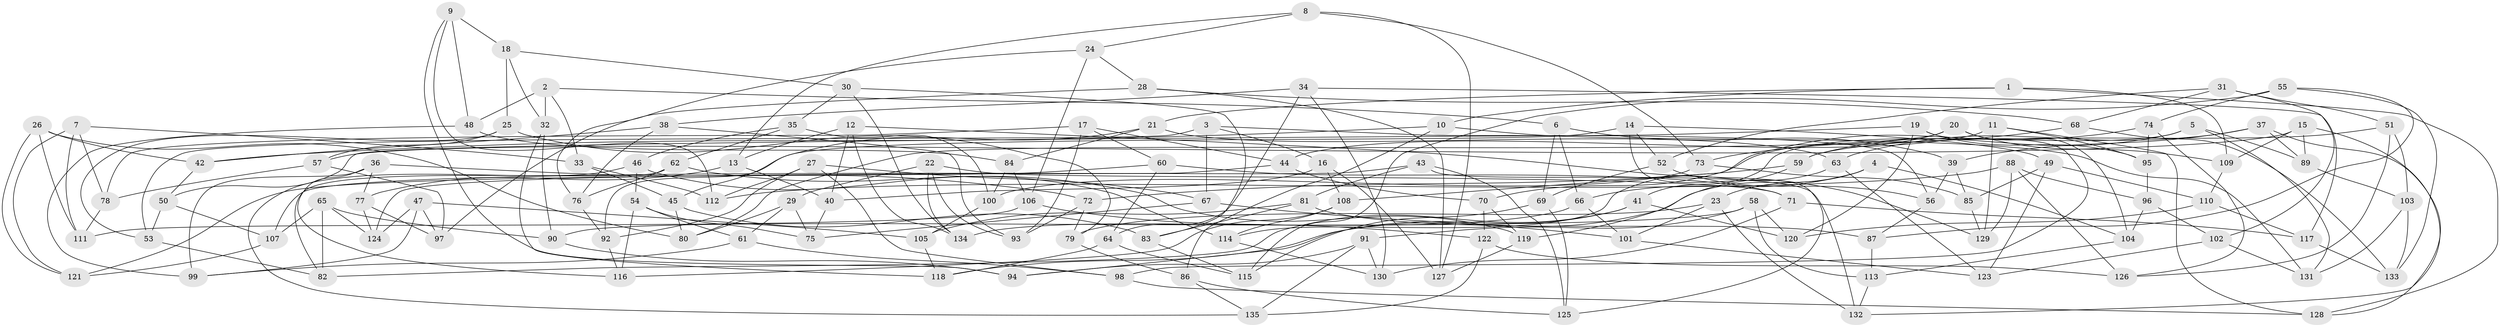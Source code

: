 // Generated by graph-tools (version 1.1) at 2025/50/03/09/25 03:50:55]
// undirected, 135 vertices, 270 edges
graph export_dot {
graph [start="1"]
  node [color=gray90,style=filled];
  1;
  2;
  3;
  4;
  5;
  6;
  7;
  8;
  9;
  10;
  11;
  12;
  13;
  14;
  15;
  16;
  17;
  18;
  19;
  20;
  21;
  22;
  23;
  24;
  25;
  26;
  27;
  28;
  29;
  30;
  31;
  32;
  33;
  34;
  35;
  36;
  37;
  38;
  39;
  40;
  41;
  42;
  43;
  44;
  45;
  46;
  47;
  48;
  49;
  50;
  51;
  52;
  53;
  54;
  55;
  56;
  57;
  58;
  59;
  60;
  61;
  62;
  63;
  64;
  65;
  66;
  67;
  68;
  69;
  70;
  71;
  72;
  73;
  74;
  75;
  76;
  77;
  78;
  79;
  80;
  81;
  82;
  83;
  84;
  85;
  86;
  87;
  88;
  89;
  90;
  91;
  92;
  93;
  94;
  95;
  96;
  97;
  98;
  99;
  100;
  101;
  102;
  103;
  104;
  105;
  106;
  107;
  108;
  109;
  110;
  111;
  112;
  113;
  114;
  115;
  116;
  117;
  118;
  119;
  120;
  121;
  122;
  123;
  124;
  125;
  126;
  127;
  128;
  129;
  130;
  131;
  132;
  133;
  134;
  135;
  1 -- 109;
  1 -- 21;
  1 -- 10;
  1 -- 128;
  2 -- 33;
  2 -- 48;
  2 -- 32;
  2 -- 6;
  3 -- 53;
  3 -- 56;
  3 -- 16;
  3 -- 67;
  4 -- 23;
  4 -- 66;
  4 -- 104;
  4 -- 118;
  5 -- 59;
  5 -- 41;
  5 -- 89;
  5 -- 131;
  6 -- 66;
  6 -- 39;
  6 -- 69;
  7 -- 78;
  7 -- 33;
  7 -- 111;
  7 -- 121;
  8 -- 24;
  8 -- 73;
  8 -- 127;
  8 -- 13;
  9 -- 94;
  9 -- 18;
  9 -- 48;
  9 -- 112;
  10 -- 86;
  10 -- 42;
  10 -- 131;
  11 -- 128;
  11 -- 95;
  11 -- 129;
  11 -- 44;
  12 -- 13;
  12 -- 134;
  12 -- 129;
  12 -- 40;
  13 -- 40;
  13 -- 77;
  14 -- 92;
  14 -- 125;
  14 -- 52;
  14 -- 49;
  15 -- 109;
  15 -- 132;
  15 -- 89;
  15 -- 57;
  16 -- 40;
  16 -- 127;
  16 -- 108;
  17 -- 93;
  17 -- 44;
  17 -- 60;
  17 -- 78;
  18 -- 32;
  18 -- 30;
  18 -- 25;
  19 -- 50;
  19 -- 98;
  19 -- 95;
  19 -- 120;
  20 -- 70;
  20 -- 104;
  20 -- 109;
  20 -- 80;
  21 -- 84;
  21 -- 45;
  21 -- 63;
  22 -- 93;
  22 -- 134;
  22 -- 71;
  22 -- 29;
  23 -- 132;
  23 -- 101;
  23 -- 79;
  24 -- 76;
  24 -- 106;
  24 -- 28;
  25 -- 57;
  25 -- 79;
  25 -- 53;
  26 -- 42;
  26 -- 111;
  26 -- 121;
  26 -- 80;
  27 -- 67;
  27 -- 112;
  27 -- 98;
  27 -- 92;
  28 -- 97;
  28 -- 68;
  28 -- 127;
  29 -- 80;
  29 -- 75;
  29 -- 61;
  30 -- 134;
  30 -- 35;
  30 -- 83;
  31 -- 102;
  31 -- 52;
  31 -- 51;
  31 -- 68;
  32 -- 90;
  32 -- 118;
  33 -- 112;
  33 -- 45;
  34 -- 130;
  34 -- 38;
  34 -- 117;
  34 -- 64;
  35 -- 46;
  35 -- 62;
  35 -- 100;
  36 -- 77;
  36 -- 99;
  36 -- 116;
  36 -- 72;
  37 -- 39;
  37 -- 128;
  37 -- 89;
  37 -- 63;
  38 -- 93;
  38 -- 76;
  38 -- 42;
  39 -- 85;
  39 -- 56;
  40 -- 75;
  41 -- 94;
  41 -- 82;
  41 -- 120;
  42 -- 50;
  43 -- 125;
  43 -- 107;
  43 -- 132;
  43 -- 81;
  44 -- 124;
  44 -- 70;
  45 -- 83;
  45 -- 80;
  46 -- 54;
  46 -- 135;
  46 -- 114;
  47 -- 97;
  47 -- 124;
  47 -- 105;
  47 -- 99;
  48 -- 99;
  48 -- 84;
  49 -- 110;
  49 -- 85;
  49 -- 123;
  50 -- 107;
  50 -- 53;
  51 -- 59;
  51 -- 126;
  51 -- 103;
  52 -- 69;
  52 -- 56;
  53 -- 82;
  54 -- 75;
  54 -- 61;
  54 -- 116;
  55 -- 115;
  55 -- 133;
  55 -- 74;
  55 -- 87;
  56 -- 87;
  57 -- 78;
  57 -- 97;
  58 -- 91;
  58 -- 90;
  58 -- 120;
  58 -- 113;
  59 -- 72;
  59 -- 119;
  60 -- 71;
  60 -- 64;
  60 -- 121;
  61 -- 99;
  61 -- 98;
  62 -- 76;
  62 -- 82;
  62 -- 119;
  63 -- 123;
  63 -- 114;
  64 -- 115;
  64 -- 118;
  65 -- 90;
  65 -- 107;
  65 -- 82;
  65 -- 124;
  66 -- 101;
  66 -- 134;
  67 -- 75;
  67 -- 101;
  68 -- 73;
  68 -- 133;
  69 -- 125;
  69 -- 115;
  70 -- 119;
  70 -- 122;
  71 -- 130;
  71 -- 117;
  72 -- 93;
  72 -- 79;
  73 -- 85;
  73 -- 100;
  74 -- 108;
  74 -- 126;
  74 -- 95;
  76 -- 92;
  77 -- 97;
  77 -- 124;
  78 -- 111;
  79 -- 86;
  81 -- 83;
  81 -- 105;
  81 -- 87;
  83 -- 115;
  84 -- 106;
  84 -- 100;
  85 -- 129;
  86 -- 135;
  86 -- 125;
  87 -- 113;
  88 -- 112;
  88 -- 129;
  88 -- 126;
  88 -- 96;
  89 -- 103;
  90 -- 94;
  91 -- 94;
  91 -- 130;
  91 -- 135;
  92 -- 116;
  95 -- 96;
  96 -- 104;
  96 -- 102;
  98 -- 128;
  100 -- 105;
  101 -- 123;
  102 -- 123;
  102 -- 131;
  103 -- 133;
  103 -- 131;
  104 -- 113;
  105 -- 118;
  106 -- 111;
  106 -- 122;
  107 -- 121;
  108 -- 116;
  108 -- 114;
  109 -- 110;
  110 -- 117;
  110 -- 120;
  113 -- 132;
  114 -- 130;
  117 -- 133;
  119 -- 127;
  122 -- 126;
  122 -- 135;
}
